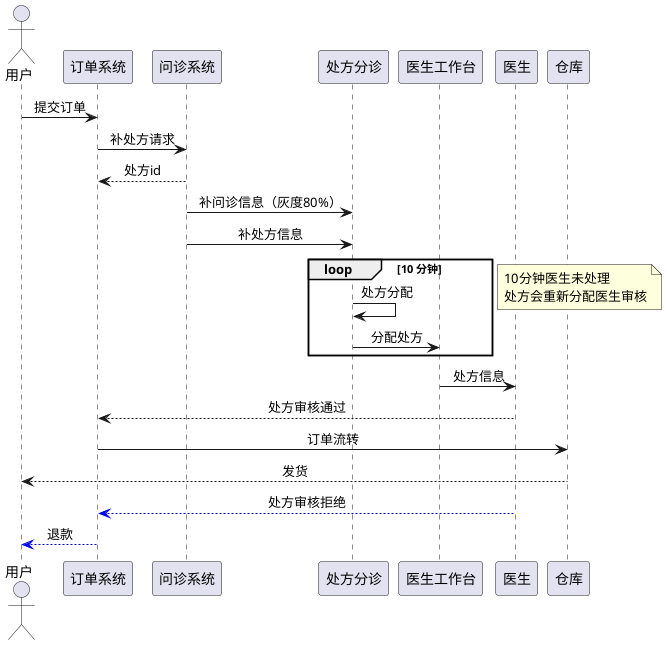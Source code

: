 @startuml
actor 用户
skinparam sequenceMessageAlign center

用户 -> 订单系统: 提交订单

订单系统 -> 问诊系统: 补处方请求
问诊系统 --> 订单系统: 处方id
问诊系统 -> 处方分诊: 补问诊信息（灰度80%）
问诊系统 -> 处方分诊: 补处方信息
loop 10 分钟
    处方分诊 ->处方分诊: 处方分配
    处方分诊 -> 医生工作台: 分配处方
end

note left
10分钟医生未处理
处方会重新分配医生审核
end note
医生工作台 -> 医生: 处方信息
医生 --> 订单系统: 处方审核通过
订单系统 ->仓库: 订单流转
仓库 --> 用户: 发货
医生 --[#0000FF]> 订单系统: 处方审核拒绝
订单系统--[#0000FF]> 用户: 退款
@enduml